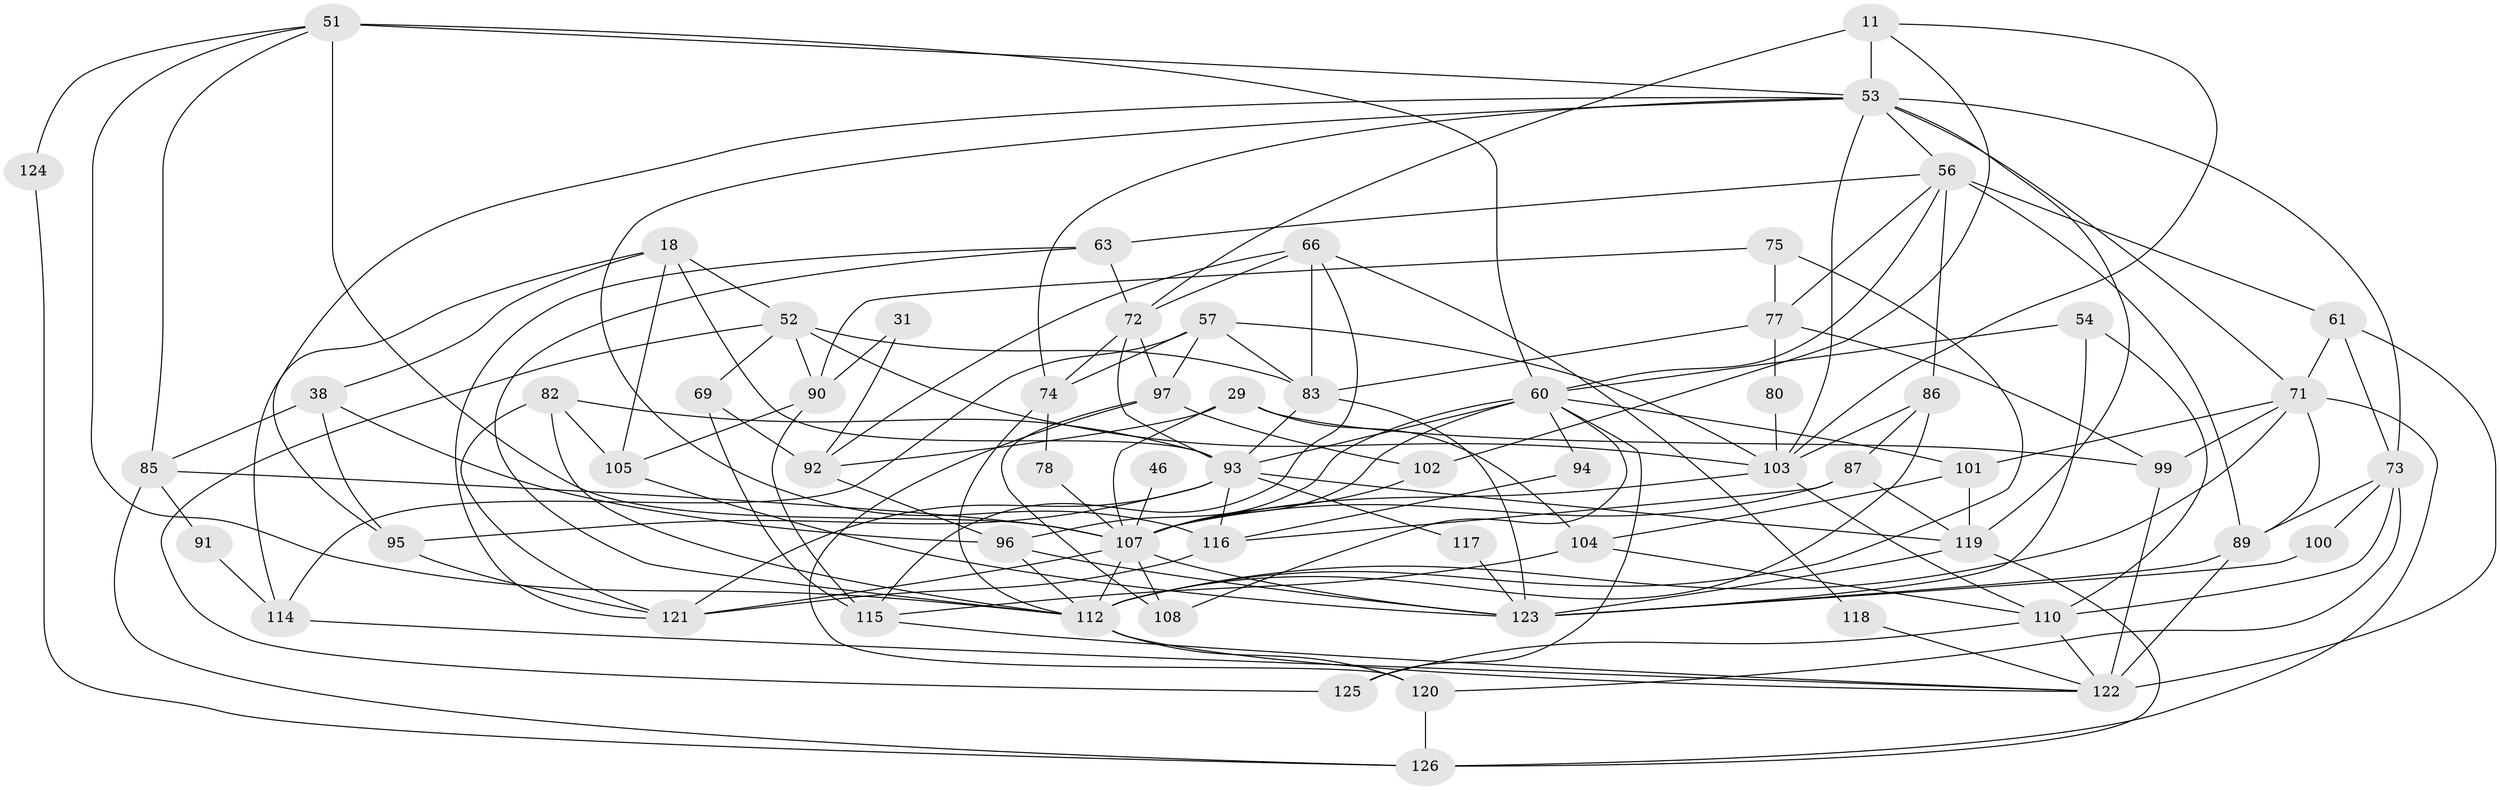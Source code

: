 // original degree distribution, {3: 0.2619047619047619, 5: 0.24603174603174602, 6: 0.10317460317460317, 2: 0.15873015873015872, 4: 0.19047619047619047, 7: 0.031746031746031744, 8: 0.007936507936507936}
// Generated by graph-tools (version 1.1) at 2025/50/03/09/25 04:50:48]
// undirected, 63 vertices, 154 edges
graph export_dot {
graph [start="1"]
  node [color=gray90,style=filled];
  11;
  18;
  29;
  31;
  38;
  46;
  51 [super="+35+41"];
  52 [super="+33"];
  53 [super="+50"];
  54;
  56 [super="+5"];
  57;
  60 [super="+23+45"];
  61 [super="+55"];
  63 [super="+13"];
  66 [super="+37"];
  69;
  71 [super="+39+43"];
  72 [super="+67"];
  73 [super="+1"];
  74 [super="+26"];
  75;
  77;
  78;
  80;
  82;
  83 [super="+62"];
  85;
  86;
  87;
  89 [super="+21"];
  90;
  91;
  92;
  93 [super="+16+81+88"];
  94;
  95;
  96 [super="+10"];
  97 [super="+36"];
  99;
  100;
  101 [super="+79"];
  102;
  103 [super="+47"];
  104;
  105 [super="+42"];
  107 [super="+7+12+58+44+68"];
  108;
  110 [super="+20"];
  112 [super="+65+30+40+98"];
  114;
  115;
  116 [super="+106"];
  117;
  118;
  119 [super="+22+32+109"];
  120;
  121 [super="+64+111"];
  122 [super="+59+113"];
  123 [super="+76"];
  124;
  125;
  126 [super="+70"];
  11 -- 72 [weight=2];
  11 -- 102;
  11 -- 53;
  11 -- 103;
  18 -- 52 [weight=2];
  18 -- 38;
  18 -- 93;
  18 -- 114;
  18 -- 105;
  29 -- 92;
  29 -- 104;
  29 -- 99;
  29 -- 107;
  31 -- 92;
  31 -- 90;
  38 -- 85;
  38 -- 95;
  38 -- 96;
  46 -- 107 [weight=2];
  51 -- 112 [weight=2];
  51 -- 124;
  51 -- 85;
  51 -- 53 [weight=2];
  51 -- 60 [weight=2];
  51 -- 107 [weight=2];
  52 -- 83 [weight=2];
  52 -- 125;
  52 -- 69;
  52 -- 103;
  52 -- 90;
  53 -- 56 [weight=2];
  53 -- 95;
  53 -- 103;
  53 -- 116;
  53 -- 73;
  53 -- 119 [weight=2];
  53 -- 74;
  53 -- 71;
  54 -- 123;
  54 -- 110;
  54 -- 60;
  56 -- 86;
  56 -- 63;
  56 -- 89 [weight=3];
  56 -- 61;
  56 -- 77;
  56 -- 60;
  57 -- 114;
  57 -- 74;
  57 -- 83;
  57 -- 97;
  57 -- 103;
  60 -- 108;
  60 -- 93 [weight=2];
  60 -- 96;
  60 -- 107;
  60 -- 94;
  60 -- 101;
  60 -- 125;
  61 -- 122 [weight=3];
  61 -- 71;
  61 -- 73 [weight=2];
  63 -- 112;
  63 -- 72;
  63 -- 121;
  66 -- 115;
  66 -- 72;
  66 -- 83;
  66 -- 92;
  66 -- 118;
  69 -- 115;
  69 -- 92;
  71 -- 101;
  71 -- 112;
  71 -- 89;
  71 -- 99;
  71 -- 126;
  72 -- 74;
  72 -- 93;
  72 -- 97;
  73 -- 110 [weight=2];
  73 -- 120;
  73 -- 100;
  73 -- 89;
  74 -- 78;
  74 -- 112;
  75 -- 77;
  75 -- 90;
  75 -- 112;
  77 -- 83;
  77 -- 80;
  77 -- 99;
  78 -- 107;
  80 -- 103;
  82 -- 105;
  82 -- 121;
  82 -- 112;
  82 -- 93;
  83 -- 123 [weight=2];
  83 -- 93 [weight=2];
  85 -- 91;
  85 -- 107;
  85 -- 126;
  86 -- 87;
  86 -- 103;
  86 -- 112;
  87 -- 116;
  87 -- 119;
  87 -- 107 [weight=2];
  89 -- 122 [weight=3];
  89 -- 123;
  90 -- 115;
  90 -- 105;
  91 -- 114;
  92 -- 96;
  93 -- 119 [weight=5];
  93 -- 116;
  93 -- 117;
  93 -- 95;
  93 -- 121;
  94 -- 116;
  95 -- 121;
  96 -- 123;
  96 -- 112;
  97 -- 120;
  97 -- 102;
  97 -- 108;
  99 -- 122 [weight=2];
  100 -- 123;
  101 -- 119 [weight=2];
  101 -- 104;
  102 -- 107;
  103 -- 110;
  103 -- 107;
  104 -- 115;
  104 -- 110;
  105 -- 123;
  107 -- 123;
  107 -- 121 [weight=3];
  107 -- 108;
  107 -- 112;
  110 -- 125;
  110 -- 122;
  112 -- 122 [weight=2];
  112 -- 120;
  114 -- 122;
  115 -- 122;
  116 -- 121 [weight=2];
  117 -- 123;
  118 -- 122;
  119 -- 123;
  119 -- 126;
  120 -- 126;
  124 -- 126;
}
